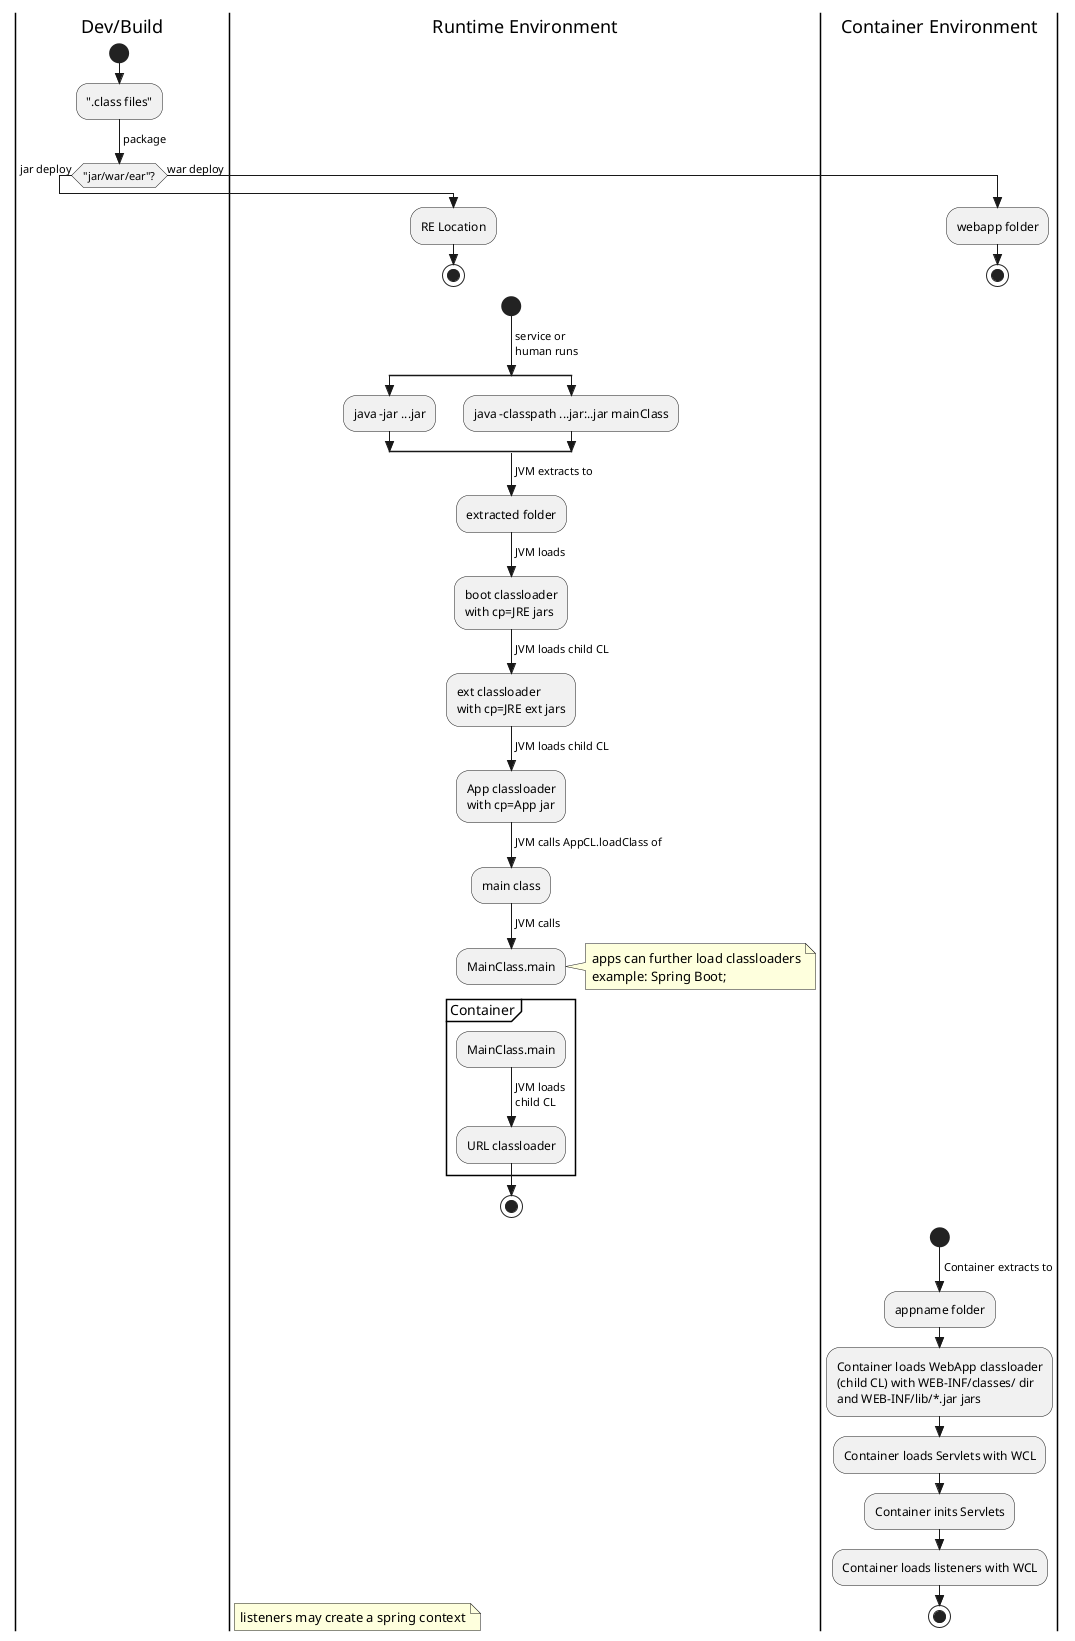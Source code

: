 @startuml
skinparam style strictuml
skinparam defaultFontName Arial

|Dev/Build|
start
:".class files";
-> package;
if ("jar/war/ear"?) equals (jar) then
->jar deploy;
|Runtime Environment|
:RE Location;
stop
else
->war deploy;
|Container Environment|
:webapp folder;
stop
endif


|Runtime Environment|
start
-> service or 
human runs;
split
:java -jar ...jar;
split again
:java -classpath ...jar:..jar mainClass;
end split
->JVM extracts to;
:extracted folder;
->JVM loads;
:boot classloader
with cp=JRE jars;
->JVM loads child CL;
:ext classloader 
with cp=JRE ext jars;
->JVM loads child CL;
:App classloader
with cp=App jar;
->JVM calls AppCL.loadClass of;
:main class;
->JVM calls;
:MainClass.main;
note right
apps can further load classloaders
example: Spring Boot;
end note
-[hidden]->

partition Container {
:MainClass.main;
-> JVM loads 
child CL;
:URL classloader;
}
stop

|Container Environment|
start
->Container extracts to;
:appname folder;
:Container loads WebApp classloader 
(child CL) with WEB-INF/classes/ dir 
and WEB-INF/lib/*.jar jars;
:Container loads Servlets with WCL;
:Container inits Servlets;
:Container loads listeners with WCL;
stop

|Runtime Environment|
floating note left
listeners may create a spring context
end note


@enduml